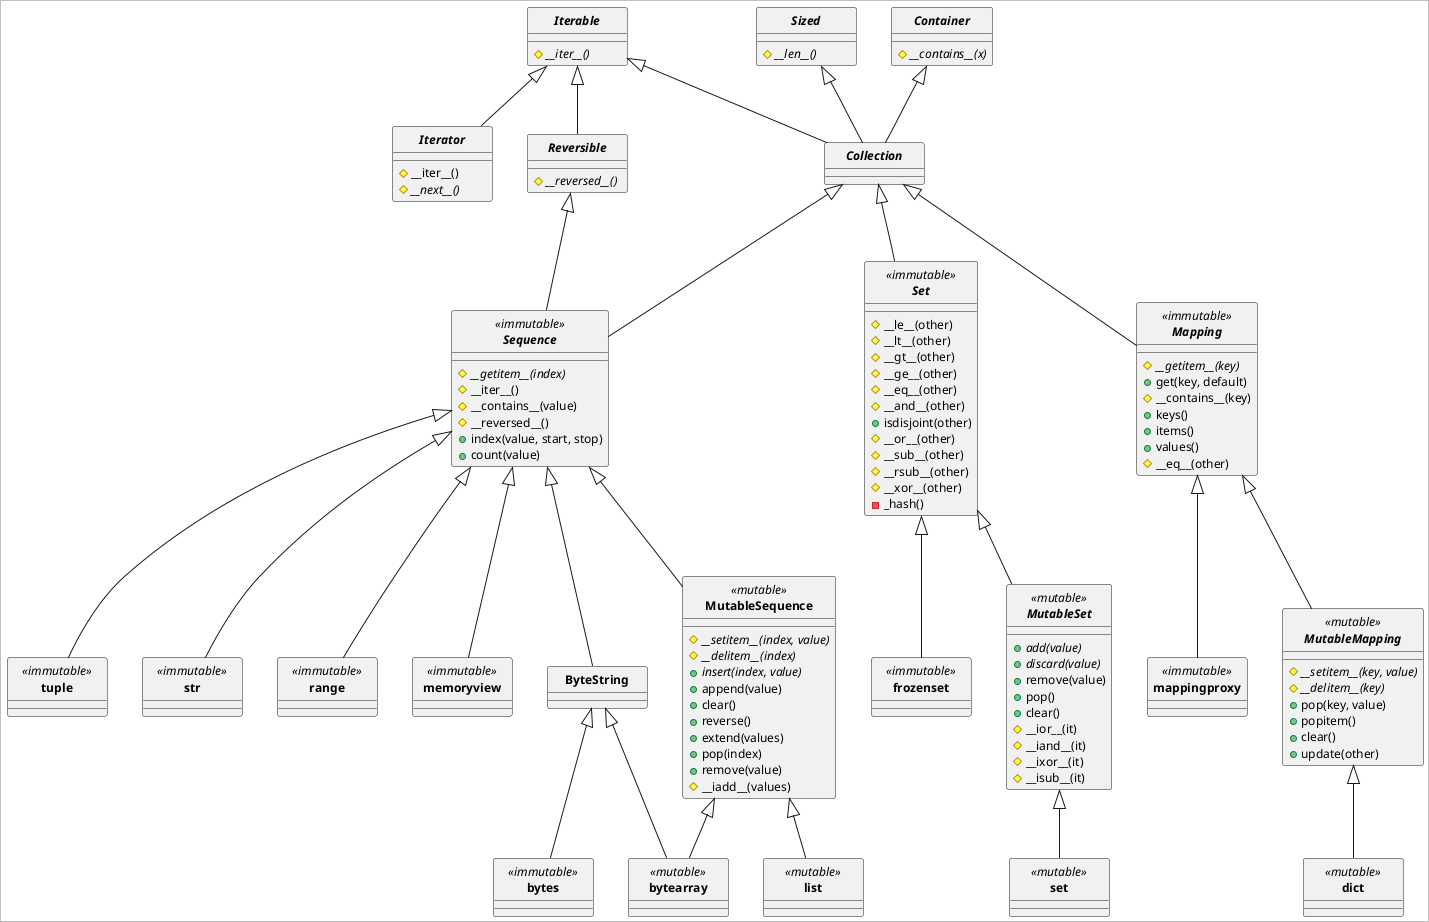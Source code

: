 @startuml

' Python 3 Collections
' https://github.com/python/cpython/blob/v3.8.5/Lib/_collections_abc.py

' https://plantuml.com/en/class-diagram
' https://plantuml-documentation.readthedocs.io/en/latest/formatting/all-skin-params.html
' https://plantuml-documentation.readthedocs.io/en/latest/formatting/all-skin-params.html#class

skinparam {
  'DefaultFontName Lucida Console
  DefaultFontName Consolas
  DefaultFontSize 12
  DiagramBorderColor silver
  DiagramBorderThickness 1
  MinClassWidth 100
  ClassFontStyle bold
}

hide Circle
'caption Python 3 Collections

abstract class Iterable{
  # {abstract} __iter__()
}

abstract class Iterator extends Iterable{
  # __iter__()
  # {abstract} __next__()
} 

abstract class Reversible extends Iterable{
  # {abstract} __reversed__()
}

abstract class Sized{
  # {abstract} __len__()
}

abstract class Container{
  # {abstract} __contains__(x)
}

abstract class Collection extends Iterable, Sized, Container

abstract class Set <<immutable>> extends Collection{

  # __le__(other)
  # __lt__(other)
  # __gt__(other)
  # __ge__(other)
  # __eq__(other)
  # __and__(other)
  + isdisjoint(other)
  # __or__(other)
  # __sub__(other)
  # __rsub__(other)
  # __xor__(other)
  - _hash()
}

class frozenset <<immutable>> extends Set

abstract class MutableSet <<mutable>> extends Set{

  + {abstract} add(value)
  + {abstract} discard(value)
  + remove(value)
  + pop()
  + clear()
  # __ior__(it)
  # __iand__(it)
  # __ixor__(it)
  # __isub__(it)
}

class set <<mutable>> extends MutableSet

abstract class Mapping <<immutable>> extends Collection{
  
  # {abstract} __getitem__(key)
  + get(key, default)
  # __contains__(key)
  + keys()
  + items()
  + values()
  # __eq__(other)
}

class mappingproxy <<immutable>> extends Mapping

abstract class MutableMapping <<mutable>> extends Mapping{

  # {abstract} __setitem__(key, value)
  # {abstract} __delitem__(key)
  + pop(key, value)
  + popitem()
  + clear()
  + update(other)
}

class dict <<mutable>> extends MutableMapping

abstract class Sequence <<immutable>> extends Reversible, Collection {

  # {abstract} __getitem__(index)
  # __iter__()
  # __contains__(value)
  # __reversed__()
  + index(value, start, stop)
  + count(value)
}

class tuple <<immutable>> extends Sequence
class str <<immutable>> extends Sequence
class range <<immutable>> extends Sequence
class memoryview <<immutable>> extends Sequence

class ByteString extends Sequence
class bytes <<immutable>> extends ByteString
class bytearray extends ByteString

class MutableSequence <<mutable>> extends Sequence{
  # {abstract} __setitem__(index, value)
  # {abstract} __delitem__(index)
  + {abstract} insert(index, value)
  + append(value)
  + clear()
  + reverse()
  + extend(values)
  + pop(index)
  + remove(value)
  # __iadd__(values)
}

class list <<mutable>> extends MutableSequence
class bytearray <<mutable>> extends MutableSequence

@enduml
